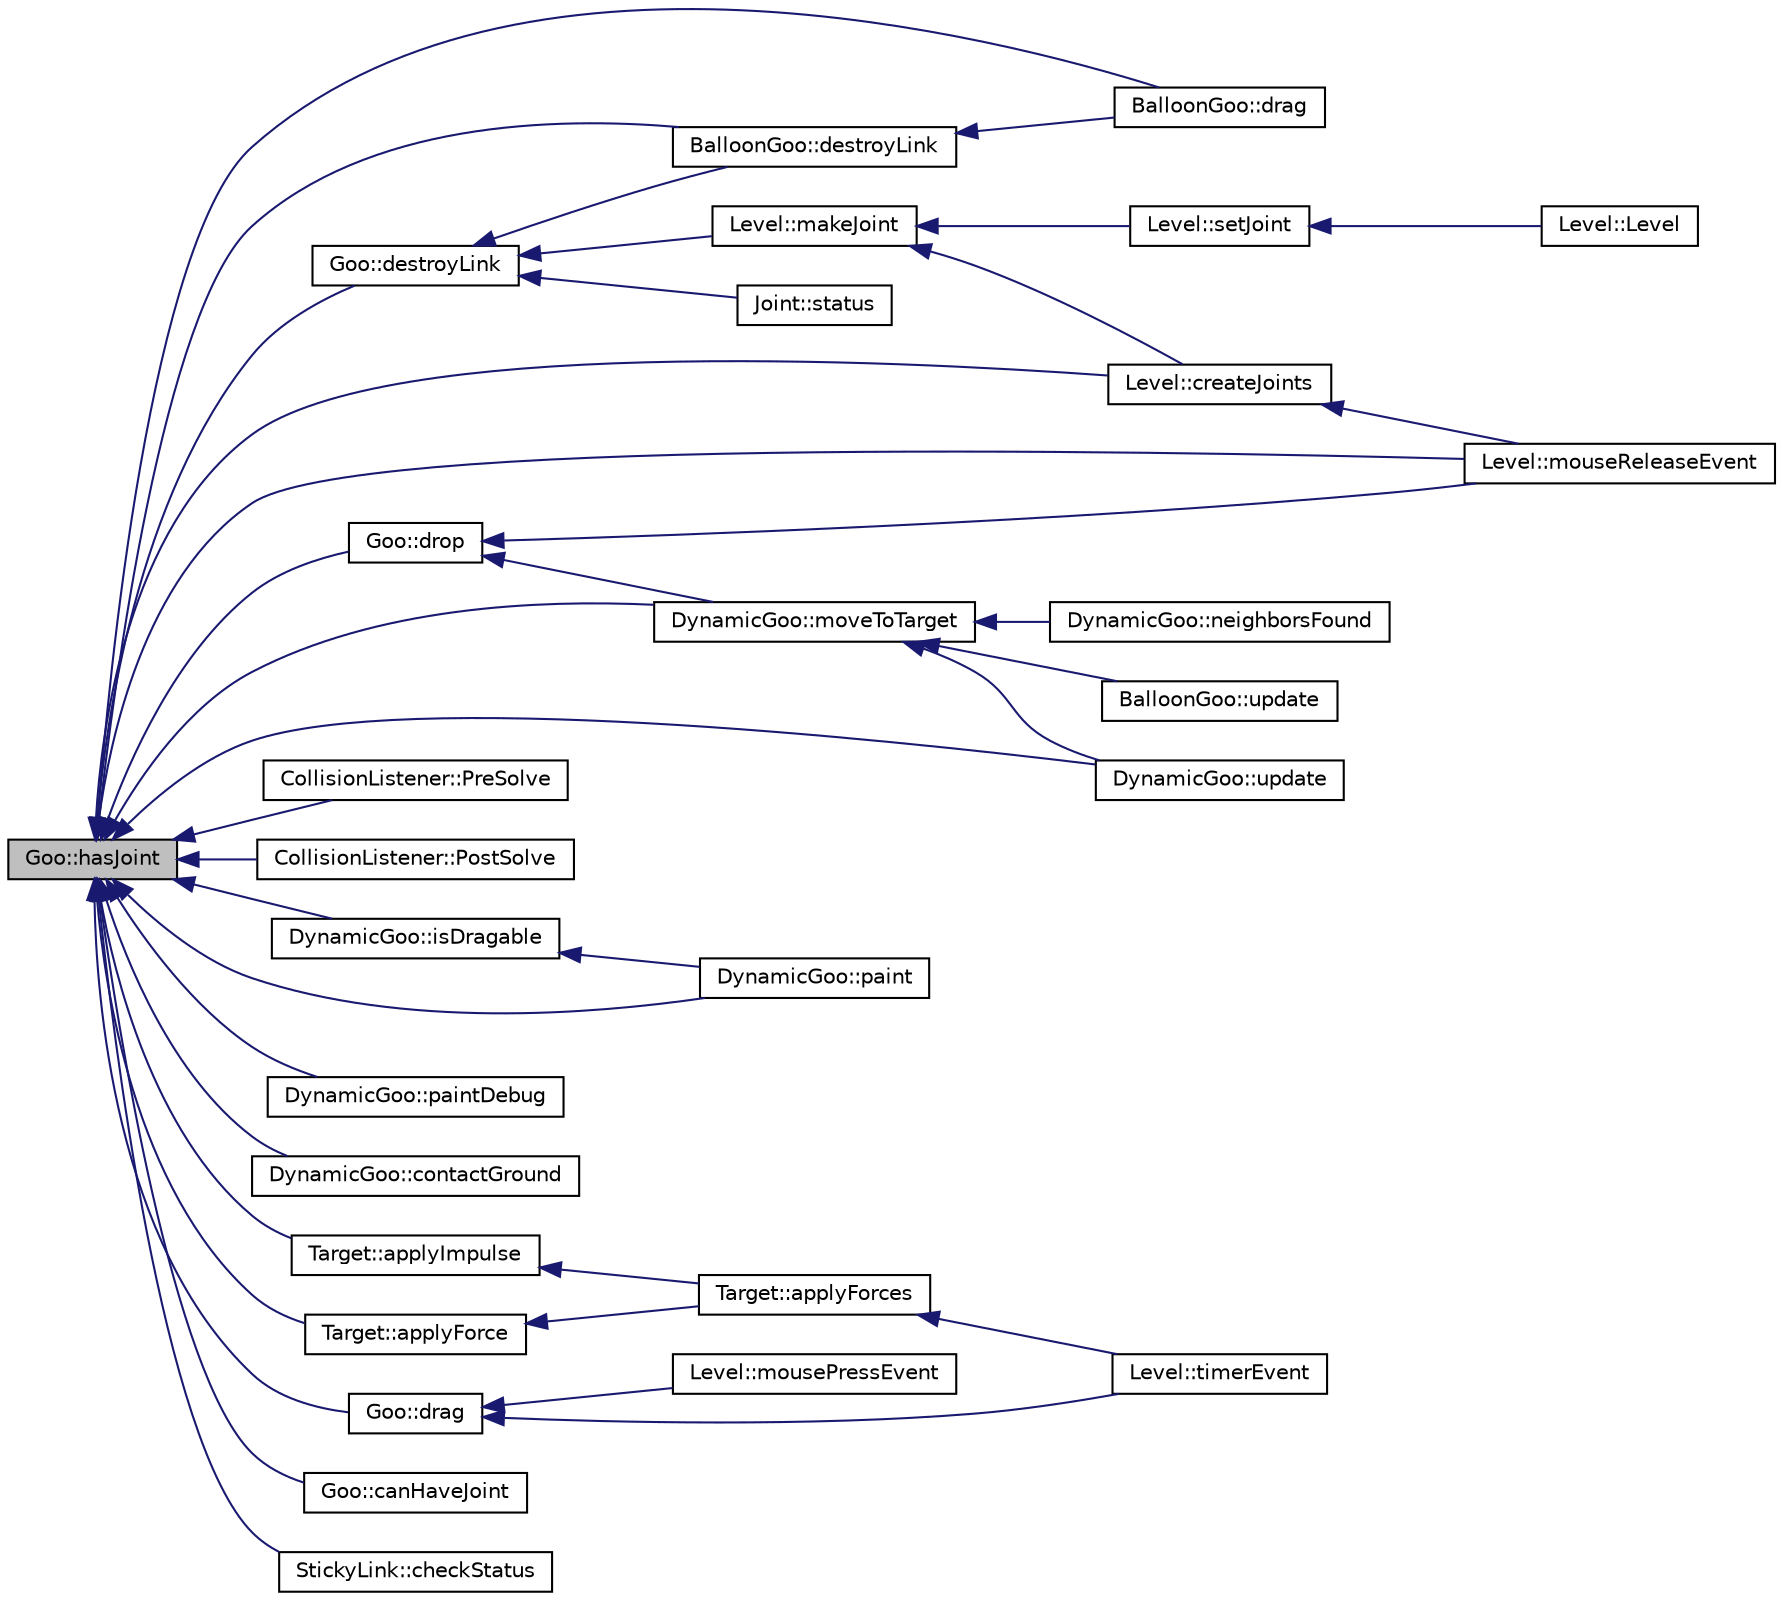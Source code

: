 digraph G
{
  edge [fontname="Helvetica",fontsize="10",labelfontname="Helvetica",labelfontsize="10"];
  node [fontname="Helvetica",fontsize="10",shape=record];
  rankdir="LR";
  Node1 [label="Goo::hasJoint",height=0.2,width=0.4,color="black", fillcolor="grey75", style="filled" fontcolor="black"];
  Node1 -> Node2 [dir="back",color="midnightblue",fontsize="10",style="solid",fontname="Helvetica"];
  Node2 [label="BalloonGoo::destroyLink",height=0.2,width=0.4,color="black", fillcolor="white", style="filled",URL="$da/dfa/classBalloonGoo.html#a59cf791c7a06780b5554c26a91db2f89"];
  Node2 -> Node3 [dir="back",color="midnightblue",fontsize="10",style="solid",fontname="Helvetica"];
  Node3 [label="BalloonGoo::drag",height=0.2,width=0.4,color="black", fillcolor="white", style="filled",URL="$da/dfa/classBalloonGoo.html#ae9ef25d1505c114f637edbfe9318ab2e"];
  Node1 -> Node3 [dir="back",color="midnightblue",fontsize="10",style="solid",fontname="Helvetica"];
  Node1 -> Node4 [dir="back",color="midnightblue",fontsize="10",style="solid",fontname="Helvetica"];
  Node4 [label="CollisionListener::PreSolve",height=0.2,width=0.4,color="black", fillcolor="white", style="filled",URL="$d7/de9/classCollisionListener.html#accc6ff23dcbf8cbef31e68fe3c56837a"];
  Node1 -> Node5 [dir="back",color="midnightblue",fontsize="10",style="solid",fontname="Helvetica"];
  Node5 [label="CollisionListener::PostSolve",height=0.2,width=0.4,color="black", fillcolor="white", style="filled",URL="$d7/de9/classCollisionListener.html#a031bc60d472eb4c2996bfc2be6fbc83f"];
  Node1 -> Node6 [dir="back",color="midnightblue",fontsize="10",style="solid",fontname="Helvetica"];
  Node6 [label="DynamicGoo::moveToTarget",height=0.2,width=0.4,color="black", fillcolor="white", style="filled",URL="$d6/d97/classDynamicGoo.html#ab7b16f5f503004a0d55f824e9c7d5c28"];
  Node6 -> Node7 [dir="back",color="midnightblue",fontsize="10",style="solid",fontname="Helvetica"];
  Node7 [label="BalloonGoo::update",height=0.2,width=0.4,color="black", fillcolor="white", style="filled",URL="$da/dfa/classBalloonGoo.html#af5f6a827b0786213637689f48ca7e329"];
  Node6 -> Node8 [dir="back",color="midnightblue",fontsize="10",style="solid",fontname="Helvetica"];
  Node8 [label="DynamicGoo::neighborsFound",height=0.2,width=0.4,color="black", fillcolor="white", style="filled",URL="$d6/d97/classDynamicGoo.html#ae8998daa33c6cc471d70c16fbb752075"];
  Node6 -> Node9 [dir="back",color="midnightblue",fontsize="10",style="solid",fontname="Helvetica"];
  Node9 [label="DynamicGoo::update",height=0.2,width=0.4,color="black", fillcolor="white", style="filled",URL="$d6/d97/classDynamicGoo.html#a6e921cea42c85947d4a7757f7f2d454d"];
  Node1 -> Node10 [dir="back",color="midnightblue",fontsize="10",style="solid",fontname="Helvetica"];
  Node10 [label="DynamicGoo::paint",height=0.2,width=0.4,color="black", fillcolor="white", style="filled",URL="$d6/d97/classDynamicGoo.html#a99c36b2d16a431f50669bf69bbd88098"];
  Node1 -> Node11 [dir="back",color="midnightblue",fontsize="10",style="solid",fontname="Helvetica"];
  Node11 [label="DynamicGoo::paintDebug",height=0.2,width=0.4,color="black", fillcolor="white", style="filled",URL="$d6/d97/classDynamicGoo.html#a4218abdbad0c65a846415ca29f664f77"];
  Node1 -> Node9 [dir="back",color="midnightblue",fontsize="10",style="solid",fontname="Helvetica"];
  Node1 -> Node12 [dir="back",color="midnightblue",fontsize="10",style="solid",fontname="Helvetica"];
  Node12 [label="DynamicGoo::contactGround",height=0.2,width=0.4,color="black", fillcolor="white", style="filled",URL="$d6/d97/classDynamicGoo.html#ac9db157f0df5a17a426b2f9041b55b64"];
  Node1 -> Node13 [dir="back",color="midnightblue",fontsize="10",style="solid",fontname="Helvetica"];
  Node13 [label="DynamicGoo::isDragable",height=0.2,width=0.4,color="black", fillcolor="white", style="filled",URL="$d6/d97/classDynamicGoo.html#ae82ec2cc83a790b789f7e0bc35646ef1"];
  Node13 -> Node10 [dir="back",color="midnightblue",fontsize="10",style="solid",fontname="Helvetica"];
  Node1 -> Node14 [dir="back",color="midnightblue",fontsize="10",style="solid",fontname="Helvetica"];
  Node14 [label="Goo::destroyLink",height=0.2,width=0.4,color="black", fillcolor="white", style="filled",URL="$d5/d5d/classGoo.html#a8105c971d0f98551e80be333c4658447"];
  Node14 -> Node2 [dir="back",color="midnightblue",fontsize="10",style="solid",fontname="Helvetica"];
  Node14 -> Node15 [dir="back",color="midnightblue",fontsize="10",style="solid",fontname="Helvetica"];
  Node15 [label="Joint::status",height=0.2,width=0.4,color="black", fillcolor="white", style="filled",URL="$d7/d0a/classJoint.html#a89a605f4bba20f2448988412595f4360"];
  Node14 -> Node16 [dir="back",color="midnightblue",fontsize="10",style="solid",fontname="Helvetica"];
  Node16 [label="Level::makeJoint",height=0.2,width=0.4,color="black", fillcolor="white", style="filled",URL="$d2/d9d/classLevel.html#ab40a5647912f4ef6e3a70b0afd75027b"];
  Node16 -> Node17 [dir="back",color="midnightblue",fontsize="10",style="solid",fontname="Helvetica"];
  Node17 [label="Level::createJoints",height=0.2,width=0.4,color="black", fillcolor="white", style="filled",URL="$d2/d9d/classLevel.html#a753ed1a47f268859a713123dc640839c"];
  Node17 -> Node18 [dir="back",color="midnightblue",fontsize="10",style="solid",fontname="Helvetica"];
  Node18 [label="Level::mouseReleaseEvent",height=0.2,width=0.4,color="black", fillcolor="white", style="filled",URL="$d2/d9d/classLevel.html#a77722ba24f938b7a0707f755e635a8f6"];
  Node16 -> Node19 [dir="back",color="midnightblue",fontsize="10",style="solid",fontname="Helvetica"];
  Node19 [label="Level::setJoint",height=0.2,width=0.4,color="black", fillcolor="white", style="filled",URL="$d2/d9d/classLevel.html#a4ba1126389807119ad1d21bd51f86210"];
  Node19 -> Node20 [dir="back",color="midnightblue",fontsize="10",style="solid",fontname="Helvetica"];
  Node20 [label="Level::Level",height=0.2,width=0.4,color="black", fillcolor="white", style="filled",URL="$d2/d9d/classLevel.html#aab4805fc7397cd5ab9d9852a1d403a0d"];
  Node1 -> Node21 [dir="back",color="midnightblue",fontsize="10",style="solid",fontname="Helvetica"];
  Node21 [label="Goo::drag",height=0.2,width=0.4,color="black", fillcolor="white", style="filled",URL="$d5/d5d/classGoo.html#a4b6f592d1fb19b96b167330972c000f3"];
  Node21 -> Node22 [dir="back",color="midnightblue",fontsize="10",style="solid",fontname="Helvetica"];
  Node22 [label="Level::timerEvent",height=0.2,width=0.4,color="black", fillcolor="white", style="filled",URL="$d2/d9d/classLevel.html#a47263f00b559de3fce0164f9efac0f6b"];
  Node21 -> Node23 [dir="back",color="midnightblue",fontsize="10",style="solid",fontname="Helvetica"];
  Node23 [label="Level::mousePressEvent",height=0.2,width=0.4,color="black", fillcolor="white", style="filled",URL="$d2/d9d/classLevel.html#a1c79d132de43fe2a6b054e0396af43f7"];
  Node1 -> Node24 [dir="back",color="midnightblue",fontsize="10",style="solid",fontname="Helvetica"];
  Node24 [label="Goo::drop",height=0.2,width=0.4,color="black", fillcolor="white", style="filled",URL="$d5/d5d/classGoo.html#a76fbb315a47371814056336480a95e31"];
  Node24 -> Node6 [dir="back",color="midnightblue",fontsize="10",style="solid",fontname="Helvetica"];
  Node24 -> Node18 [dir="back",color="midnightblue",fontsize="10",style="solid",fontname="Helvetica"];
  Node1 -> Node25 [dir="back",color="midnightblue",fontsize="10",style="solid",fontname="Helvetica"];
  Node25 [label="Goo::canHaveJoint",height=0.2,width=0.4,color="black", fillcolor="white", style="filled",URL="$d5/d5d/classGoo.html#a712b5e76a1ebbc008e60a6eadbc778a3"];
  Node1 -> Node17 [dir="back",color="midnightblue",fontsize="10",style="solid",fontname="Helvetica"];
  Node1 -> Node18 [dir="back",color="midnightblue",fontsize="10",style="solid",fontname="Helvetica"];
  Node1 -> Node26 [dir="back",color="midnightblue",fontsize="10",style="solid",fontname="Helvetica"];
  Node26 [label="StickyLink::checkStatus",height=0.2,width=0.4,color="black", fillcolor="white", style="filled",URL="$d8/de9/classStickyLink.html#aad4deb0273fb686e650d6707027cd7e0"];
  Node1 -> Node27 [dir="back",color="midnightblue",fontsize="10",style="solid",fontname="Helvetica"];
  Node27 [label="Target::applyForce",height=0.2,width=0.4,color="black", fillcolor="white", style="filled",URL="$d0/dc4/classTarget.html#a0df704809ddf39b233c2f144af6e805a"];
  Node27 -> Node28 [dir="back",color="midnightblue",fontsize="10",style="solid",fontname="Helvetica"];
  Node28 [label="Target::applyForces",height=0.2,width=0.4,color="black", fillcolor="white", style="filled",URL="$d0/dc4/classTarget.html#af7417d1a5f45b07919cfcc3aede4d4be"];
  Node28 -> Node22 [dir="back",color="midnightblue",fontsize="10",style="solid",fontname="Helvetica"];
  Node1 -> Node29 [dir="back",color="midnightblue",fontsize="10",style="solid",fontname="Helvetica"];
  Node29 [label="Target::applyImpulse",height=0.2,width=0.4,color="black", fillcolor="white", style="filled",URL="$d0/dc4/classTarget.html#a6d597b44d774f30629c6a2837dfed004"];
  Node29 -> Node28 [dir="back",color="midnightblue",fontsize="10",style="solid",fontname="Helvetica"];
}
